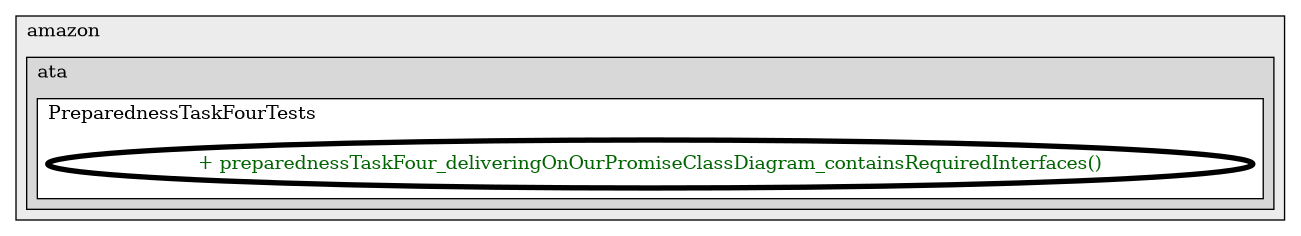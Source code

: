 @startuml

/' diagram meta data start
config=CallConfiguration;
{
  "rootMethod": "com.amazon.ata.deliveringonourpromise.TCTtest.taskcompletion.preparedness.task4.PreparednessTaskFourTests#preparednessTaskFour_deliveringOnOurPromiseClassDiagram_containsRequiredInterfaces(String)",
  "projectClassification": {
    "searchMode": "OpenProject", // OpenProject, AllProjects
    "includedProjects": "",
    "pathEndKeywords": "*.impl",
    "isClientPath": "",
    "isClientName": "",
    "isTestPath": "",
    "isTestName": "",
    "isMappingPath": "",
    "isMappingName": "",
    "isDataAccessPath": "",
    "isDataAccessName": "",
    "isDataStructurePath": "",
    "isDataStructureName": "",
    "isInterfaceStructuresPath": "",
    "isInterfaceStructuresName": "",
    "isEntryPointPath": "",
    "isEntryPointName": ""
  },
  "graphRestriction": {
    "classPackageExcludeFilter": "",
    "classPackageIncludeFilter": "",
    "classNameExcludeFilter": "",
    "classNameIncludeFilter": "",
    "methodNameExcludeFilter": "",
    "methodNameIncludeFilter": "",
    "removeByInheritance": "", // inheritance/annotation based filtering is done in a second step
    "removeByAnnotation": "",
    "removeByClassPackage": "", // cleanup the graph after inheritance/annotation based filtering is done
    "removeByClassName": "",
    "cutMappings": false,
    "cutEnum": true,
    "cutTests": true,
    "cutClient": true,
    "cutDataAccess": true,
    "cutInterfaceStructures": true,
    "cutDataStructures": true,
    "cutGetterAndSetter": true,
    "cutConstructors": true
  },
  "graphTraversal": {
    "forwardDepth": 3,
    "backwardDepth": 3,
    "classPackageExcludeFilter": "",
    "classPackageIncludeFilter": "",
    "classNameExcludeFilter": "",
    "classNameIncludeFilter": "",
    "methodNameExcludeFilter": "",
    "methodNameIncludeFilter": "",
    "hideMappings": false,
    "hideDataStructures": false,
    "hidePrivateMethods": true,
    "hideInterfaceCalls": true, // indirection: implementation -> interface (is hidden) -> implementation
    "onlyShowApplicationEntryPoints": false // root node is included
  },
  "details": {
    "aggregation": "GroupByClass", // ByClass, GroupByClass, None
    "showMethodParametersTypes": false,
    "showMethodParametersNames": false,
    "showMethodReturnType": false,
    "showPackageLevels": 2,
    "showCallOrder": false,
    "edgeMode": "MethodsOnly", // TypesOnly, MethodsOnly, TypesAndMethods, MethodsAndDirectTypeUsage
    "showDetailedClassStructure": false
  },
  "rootClass": "com.amazon.ata.deliveringonourpromise.TCTtest.taskcompletion.preparedness.task4.PreparednessTaskFourTests"
}
diagram meta data end '/



digraph g {
    rankdir="LR"
    splines=polyline
    

'nodes 
subgraph cluster_1414265340 { 
   	label=amazon
	labeljust=l
	fillcolor="#ececec"
	style=filled
   
   subgraph cluster_110086052 { 
   	label=ata
	labeljust=l
	fillcolor="#d8d8d8"
	style=filled
   
   subgraph cluster_2028844313 { 
   	label=PreparednessTaskFourTests
	labeljust=l
	fillcolor=white
	style=filled
   
   PreparednessTaskFourTests446443781XXXpreparednessTaskFour_deliveringOnOurPromiseClassDiagram_containsRequiredInterfaces1808118735[
	label="+ preparednessTaskFour_deliveringOnOurPromiseClassDiagram_containsRequiredInterfaces()"
	style=filled
	fillcolor=white
	tooltip="PreparednessTaskFourTests

null"
	penwidth=4
	fontcolor=darkgreen
];
} 
} 
} 

'edges    

    
}
@enduml